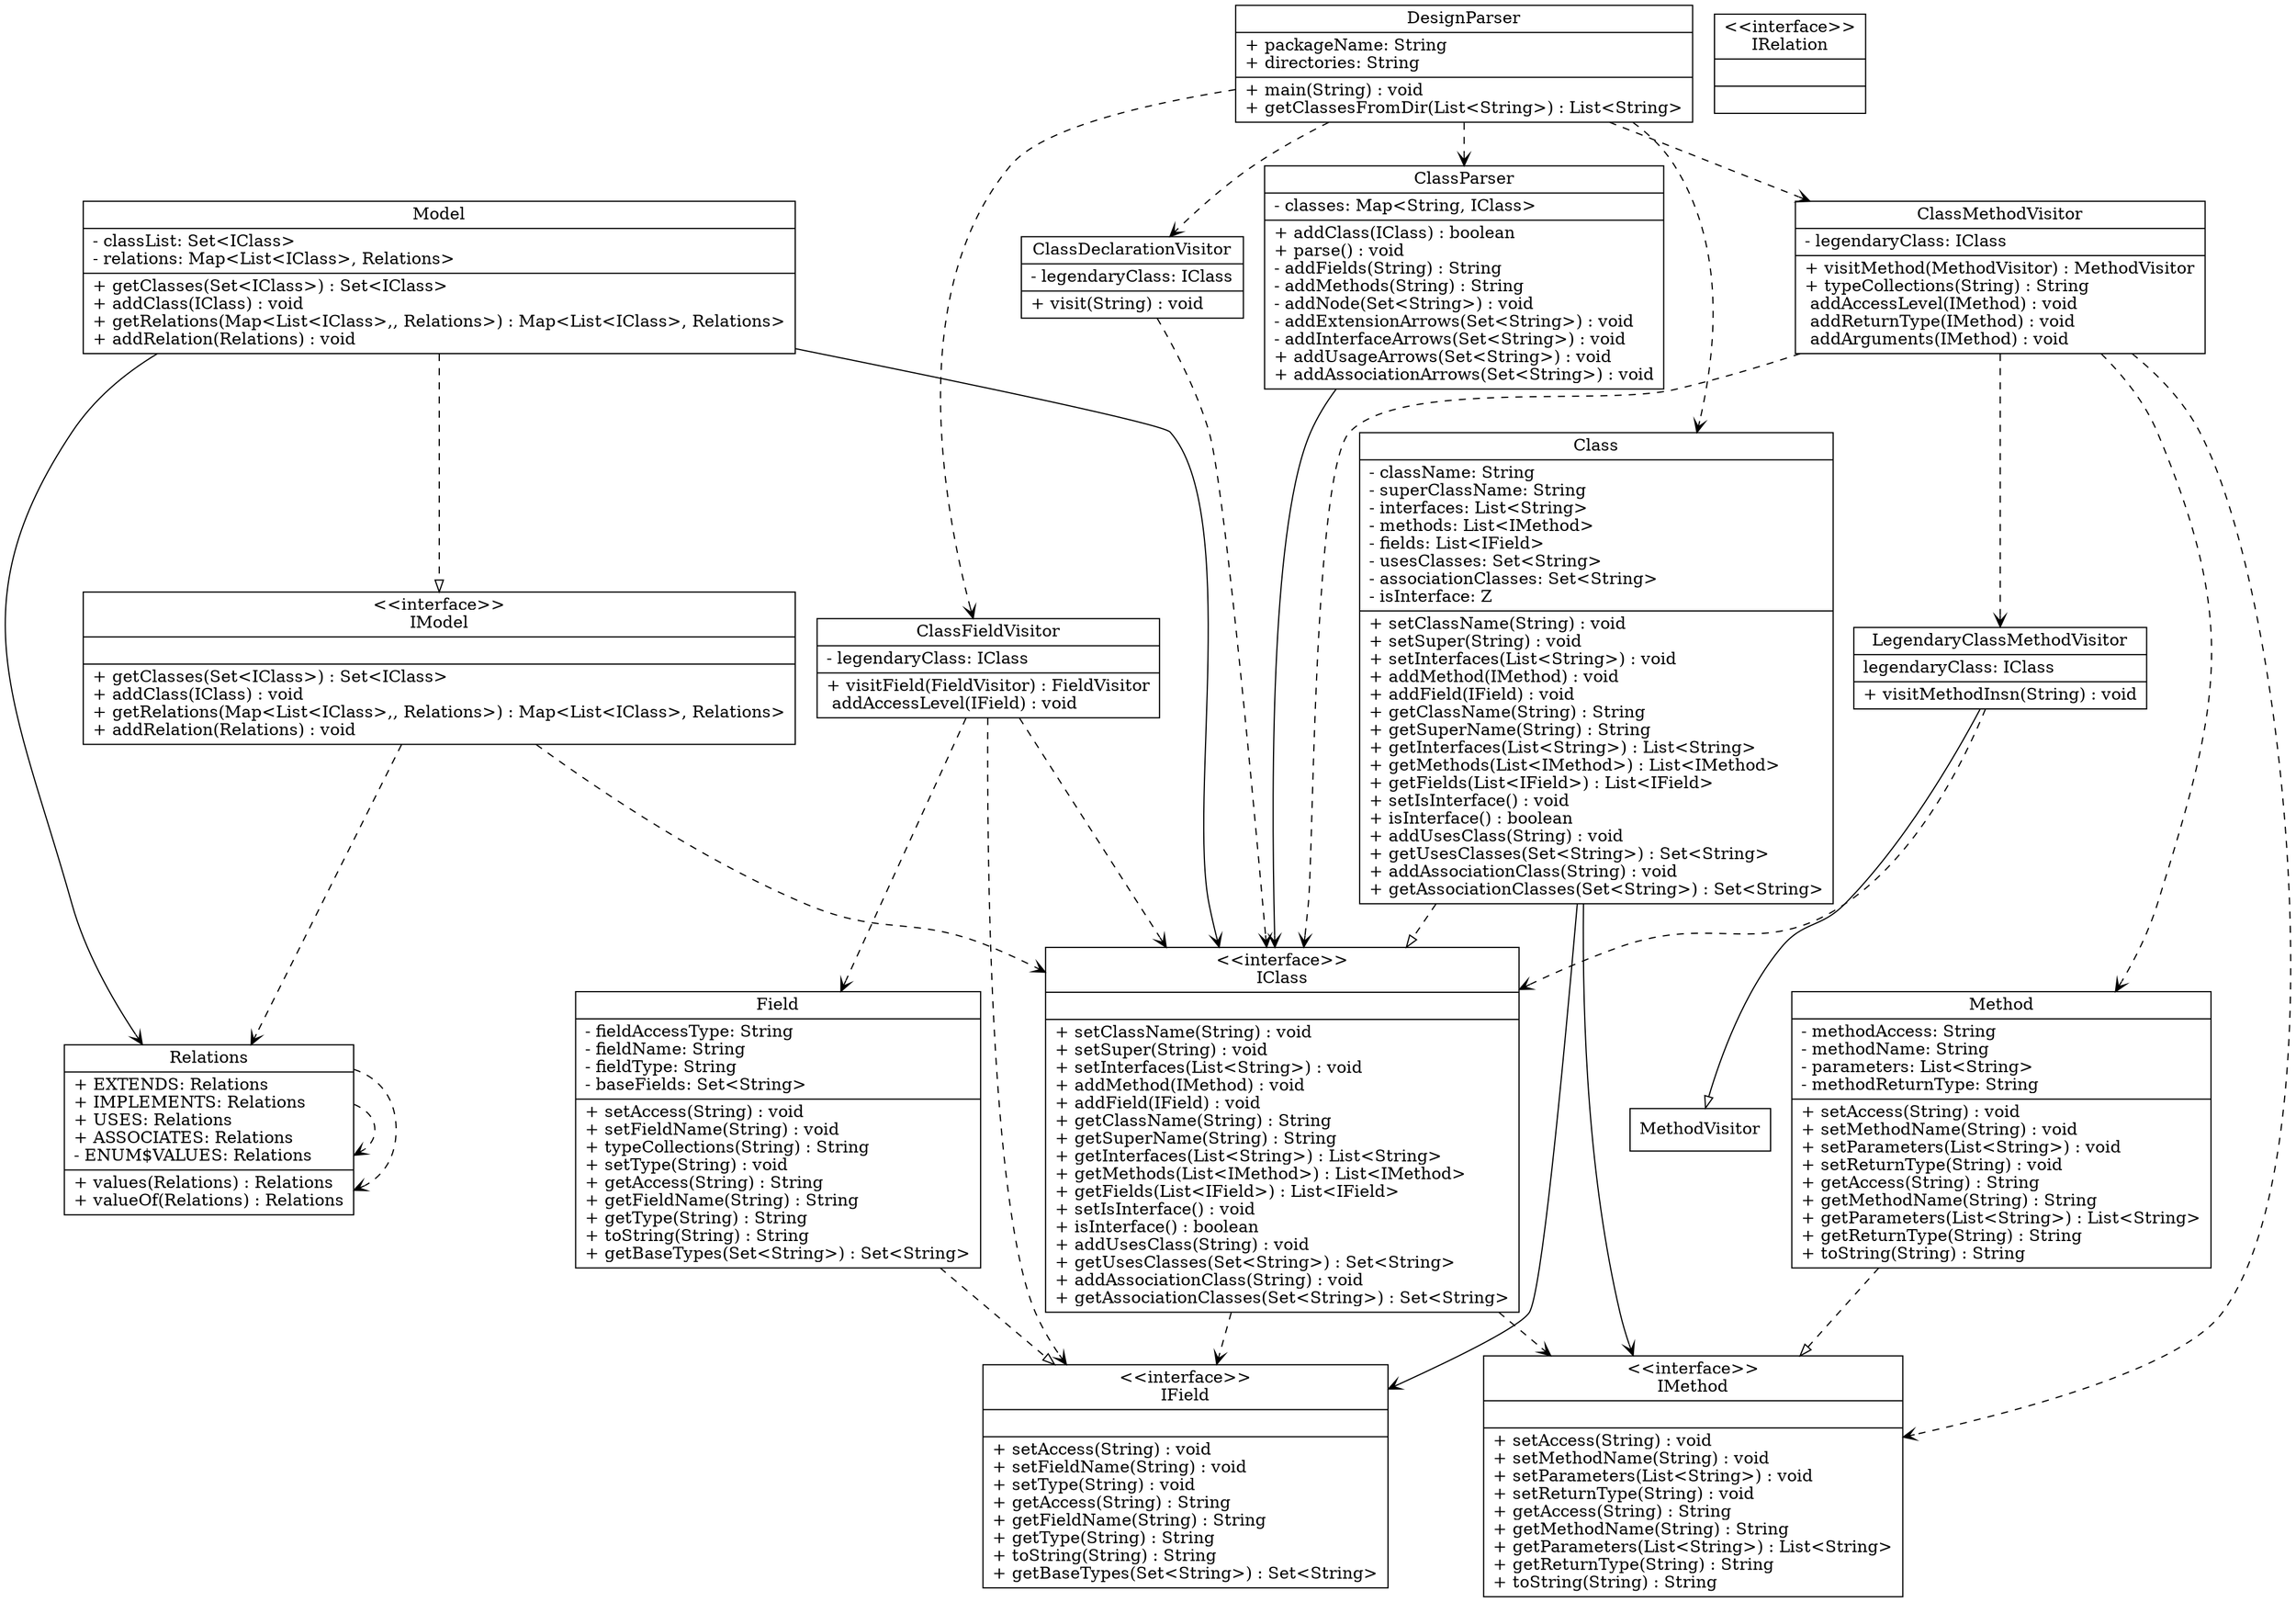digraph G{
	node [shape = "record"]
	IModel [
	label = "{\<\<interface\>\>\nIModel|
	|
	+ getClasses(Set\<IClass\>) : Set\<IClass\>\l
	+ addClass(IClass) : void\l
	+ getRelations(Map\<List\<IClass\>,, Relations\>) : Map\<List\<IClass\>, Relations\>\l
	+ addRelation(Relations) : void\l
	}"
	]
ClassMethodVisitor [
	label = "{ClassMethodVisitor|
	- legendaryClass: IClass\l
	|
	+ visitMethod(MethodVisitor) : MethodVisitor\l
	+ typeCollections(String) : String\l
	 addAccessLevel(IMethod) : void\l
	 addReturnType(IMethod) : void\l
	 addArguments(IMethod) : void\l
	}"
	]
Relations [
	label = "{Relations|
	+ EXTENDS: Relations\l
	+ IMPLEMENTS: Relations\l
	+ USES: Relations\l
	+ ASSOCIATES: Relations\l
	- ENUM$VALUES: Relations\l
	|
	+ values(Relations) : Relations\l
	+ valueOf(Relations) : Relations\l
	}"
	]
Method [
	label = "{Method|
	- methodAccess: String\l
	- methodName: String\l
	- parameters: List\<String\>\l
	- methodReturnType: String\l
	|
	+ setAccess(String) : void\l
	+ setMethodName(String) : void\l
	+ setParameters(List\<String\>) : void\l
	+ setReturnType(String) : void\l
	+ getAccess(String) : String\l
	+ getMethodName(String) : String\l
	+ getParameters(List\<String\>) : List\<String\>\l
	+ getReturnType(String) : String\l
	+ toString(String) : String\l
	}"
	]
ClassDeclarationVisitor [
	label = "{ClassDeclarationVisitor|
	- legendaryClass: IClass\l
	|
	+ visit(String) : void\l
	}"
	]
IField [
	label = "{\<\<interface\>\>\nIField|
	|
	+ setAccess(String) : void\l
	+ setFieldName(String) : void\l
	+ setType(String) : void\l
	+ getAccess(String) : String\l
	+ getFieldName(String) : String\l
	+ getType(String) : String\l
	+ toString(String) : String\l
	+ getBaseTypes(Set\<String\>) : Set\<String\>\l
	}"
	]
DesignParser [
	label = "{DesignParser|
	+ packageName: String\l
	+ directories: String\l
	|
	+ main(String) : void\l
	+ getClassesFromDir(List\<String\>) : List\<String\>\l
	}"
	]
Field [
	label = "{Field|
	- fieldAccessType: String\l
	- fieldName: String\l
	- fieldType: String\l
	- baseFields: Set\<String\>\l
	|
	+ setAccess(String) : void\l
	+ setFieldName(String) : void\l
	+ typeCollections(String) : String\l
	+ setType(String) : void\l
	+ getAccess(String) : String\l
	+ getFieldName(String) : String\l
	+ getType(String) : String\l
	+ toString(String) : String\l
	+ getBaseTypes(Set\<String\>) : Set\<String\>\l
	}"
	]
ClassFieldVisitor [
	label = "{ClassFieldVisitor|
	- legendaryClass: IClass\l
	|
	+ visitField(FieldVisitor) : FieldVisitor\l
	 addAccessLevel(IField) : void\l
	}"
	]
IRelation [
	label = "{\<\<interface\>\>\nIRelation|
	|
	}"
	]
LegendaryClassMethodVisitor [
	label = "{LegendaryClassMethodVisitor|
	 legendaryClass: IClass\l
	|
	+ visitMethodInsn(String) : void\l
	}"
	]
Model [
	label = "{Model|
	- classList: Set\<IClass\>\l
	- relations: Map\<List\<IClass\>, Relations\>\l
	|
	+ getClasses(Set\<IClass\>) : Set\<IClass\>\l
	+ addClass(IClass) : void\l
	+ getRelations(Map\<List\<IClass\>,, Relations\>) : Map\<List\<IClass\>, Relations\>\l
	+ addRelation(Relations) : void\l
	}"
	]
Class [
	label = "{Class|
	- className: String\l
	- superClassName: String\l
	- interfaces: List\<String\>\l
	- methods: List\<IMethod\>\l
	- fields: List\<IField\>\l
	- usesClasses: Set\<String\>\l
	- associationClasses: Set\<String\>\l
	- isInterface: Z\l
	|
	+ setClassName(String) : void\l
	+ setSuper(String) : void\l
	+ setInterfaces(List\<String\>) : void\l
	+ addMethod(IMethod) : void\l
	+ addField(IField) : void\l
	+ getClassName(String) : String\l
	+ getSuperName(String) : String\l
	+ getInterfaces(List\<String\>) : List\<String\>\l
	+ getMethods(List\<IMethod\>) : List\<IMethod\>\l
	+ getFields(List\<IField\>) : List\<IField\>\l
	+ setIsInterface() : void\l
	+ isInterface() : boolean\l
	+ addUsesClass(String) : void\l
	+ getUsesClasses(Set\<String\>) : Set\<String\>\l
	+ addAssociationClass(String) : void\l
	+ getAssociationClasses(Set\<String\>) : Set\<String\>\l
	}"
	]
IClass [
	label = "{\<\<interface\>\>\nIClass|
	|
	+ setClassName(String) : void\l
	+ setSuper(String) : void\l
	+ setInterfaces(List\<String\>) : void\l
	+ addMethod(IMethod) : void\l
	+ addField(IField) : void\l
	+ getClassName(String) : String\l
	+ getSuperName(String) : String\l
	+ getInterfaces(List\<String\>) : List\<String\>\l
	+ getMethods(List\<IMethod\>) : List\<IMethod\>\l
	+ getFields(List\<IField\>) : List\<IField\>\l
	+ setIsInterface() : void\l
	+ isInterface() : boolean\l
	+ addUsesClass(String) : void\l
	+ getUsesClasses(Set\<String\>) : Set\<String\>\l
	+ addAssociationClass(String) : void\l
	+ getAssociationClasses(Set\<String\>) : Set\<String\>\l
	}"
	]
IMethod [
	label = "{\<\<interface\>\>\nIMethod|
	|
	+ setAccess(String) : void\l
	+ setMethodName(String) : void\l
	+ setParameters(List\<String\>) : void\l
	+ setReturnType(String) : void\l
	+ getAccess(String) : String\l
	+ getMethodName(String) : String\l
	+ getParameters(List\<String\>) : List\<String\>\l
	+ getReturnType(String) : String\l
	+ toString(String) : String\l
	}"
	]
ClassParser [
	label = "{ClassParser|
	- classes: Map\<String, IClass\>\l
	|
	+ addClass(IClass) : boolean\l
	+ parse() : void\l
	- addFields(String) : String\l
	- addMethods(String) : String\l
	- addNode(Set\<String\>) : void\l
	- addExtensionArrows(Set\<String\>) : void\l
	- addInterfaceArrows(Set\<String\>) : void\l
	+ addUsageArrows(Set\<String\>) : void\l
	+ addAssociationArrows(Set\<String\>) : void\l
	}"
	]
	edge [arrowhead = "empty"]
LegendaryClassMethodVisitor->MethodVisitor
		edge [style = "dashed"]
	Method->IMethod
	Field->IField
	Model->IModel
	Class->IClass
	edge [style = "dashed"] [arrowhead = "open"]
	IModel->Relations
	IModel->IClass
	ClassMethodVisitor->IClass
	ClassMethodVisitor->IMethod
	ClassMethodVisitor->LegendaryClassMethodVisitor
	ClassMethodVisitor->Method
	Relations->Relations
	Relations->Relations
	ClassDeclarationVisitor->IClass
	DesignParser->ClassParser
	DesignParser->Class
	DesignParser->ClassDeclarationVisitor
	DesignParser->ClassFieldVisitor
	DesignParser->ClassMethodVisitor
	ClassFieldVisitor->Field
	ClassFieldVisitor->IClass
	ClassFieldVisitor->IField
	LegendaryClassMethodVisitor->IClass
	IClass->IMethod
	IClass->IField
	edge [style = "solid"] [arrowhead = "open"]
	Model->Relations
	Model->IClass
	Class->IMethod
	Class->IField
	ClassParser->IClass
	}